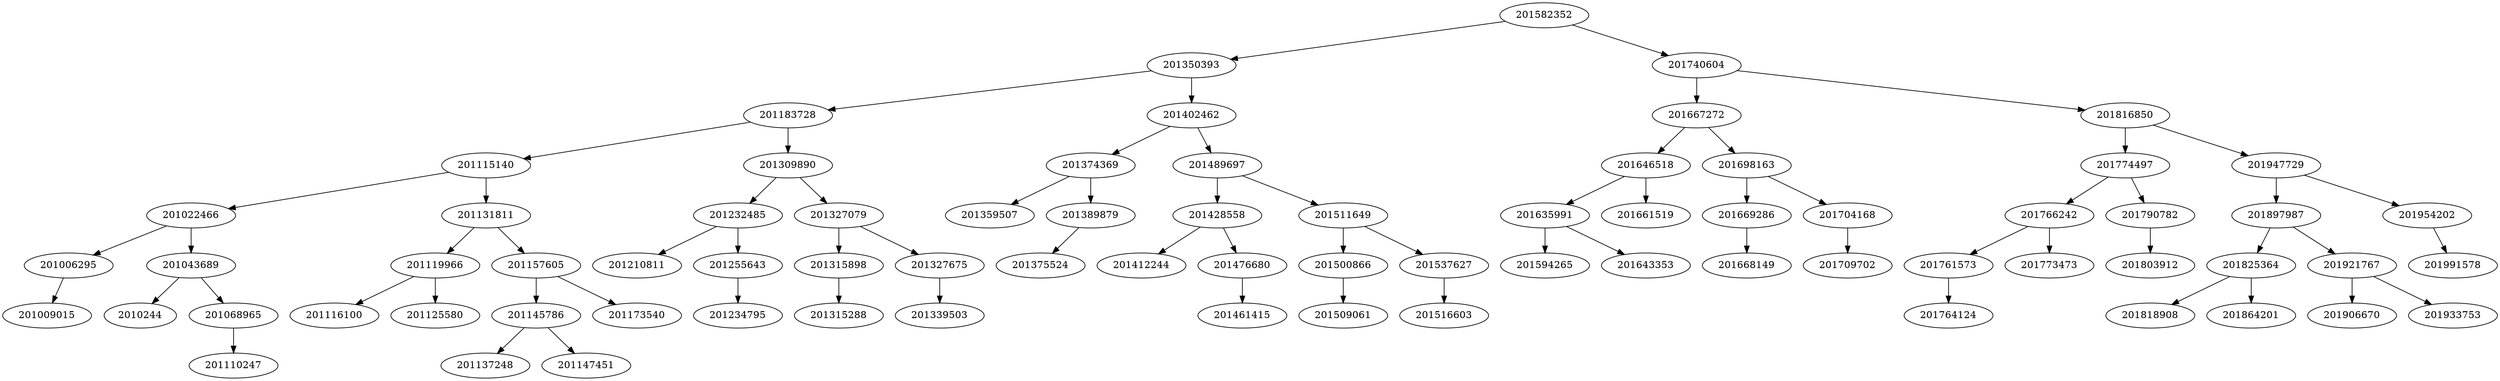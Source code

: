 digraph arbol {
n201582352[label= "201582352"];
n201350393[label= "201350393"];
n201183728[label= "201183728"];
n201115140[label= "201115140"];
n201022466[label= "201022466"];
n201006295[label= "201006295"];
n201009015[label= "201009015"];
n201043689[label= "201043689"];
n2010244[label= "2010244"];
n201068965[label= "201068965"];
n201110247[label= "201110247"];
n201131811[label= "201131811"];
n201119966[label= "201119966"];
n201116100[label= "201116100"];
n201125580[label= "201125580"];
n201157605[label= "201157605"];
n201145786[label= "201145786"];
n201137248[label= "201137248"];
n201147451[label= "201147451"];
n201173540[label= "201173540"];
n201309890[label= "201309890"];
n201232485[label= "201232485"];
n201210811[label= "201210811"];
n201255643[label= "201255643"];
n201234795[label= "201234795"];
n201327079[label= "201327079"];
n201315898[label= "201315898"];
n201315288[label= "201315288"];
n201327675[label= "201327675"];
n201339503[label= "201339503"];
n201402462[label= "201402462"];
n201374369[label= "201374369"];
n201359507[label= "201359507"];
n201389879[label= "201389879"];
n201375524[label= "201375524"];
n201489697[label= "201489697"];
n201428558[label= "201428558"];
n201412244[label= "201412244"];
n201476680[label= "201476680"];
n201461415[label= "201461415"];
n201511649[label= "201511649"];
n201500866[label= "201500866"];
n201509061[label= "201509061"];
n201537627[label= "201537627"];
n201516603[label= "201516603"];
n201740604[label= "201740604"];
n201667272[label= "201667272"];
n201646518[label= "201646518"];
n201635991[label= "201635991"];
n201594265[label= "201594265"];
n201643353[label= "201643353"];
n201661519[label= "201661519"];
n201698163[label= "201698163"];
n201669286[label= "201669286"];
n201668149[label= "201668149"];
n201704168[label= "201704168"];
n201709702[label= "201709702"];
n201816850[label= "201816850"];
n201774497[label= "201774497"];
n201766242[label= "201766242"];
n201761573[label= "201761573"];
n201764124[label= "201764124"];
n201773473[label= "201773473"];
n201790782[label= "201790782"];
n201803912[label= "201803912"];
n201947729[label= "201947729"];
n201897987[label= "201897987"];
n201825364[label= "201825364"];
n201818908[label= "201818908"];
n201864201[label= "201864201"];
n201921767[label= "201921767"];
n201906670[label= "201906670"];
n201933753[label= "201933753"];
n201954202[label= "201954202"];
n201991578[label= "201991578"];

n201582352 -> n201350393
n201582352 -> n201740604
n201350393 -> n201183728
n201350393 -> n201402462
n201183728 -> n201115140
n201183728 -> n201309890
n201115140 -> n201022466
n201115140 -> n201131811
n201022466 -> n201006295
n201022466 -> n201043689
n201006295 -> n201009015
n201043689 -> n2010244
n201043689 -> n201068965
n201068965 -> n201110247
n201131811 -> n201119966
n201131811 -> n201157605
n201119966 -> n201116100
n201119966 -> n201125580
n201157605 -> n201145786
n201157605 -> n201173540
n201145786 -> n201137248
n201145786 -> n201147451
n201309890 -> n201232485
n201309890 -> n201327079
n201232485 -> n201210811
n201232485 -> n201255643
n201255643 -> n201234795
n201327079 -> n201315898
n201327079 -> n201327675
n201315898 -> n201315288
n201327675 -> n201339503
n201402462 -> n201374369
n201402462 -> n201489697
n201374369 -> n201359507
n201374369 -> n201389879
n201389879 -> n201375524
n201489697 -> n201428558
n201489697 -> n201511649
n201428558 -> n201412244
n201428558 -> n201476680
n201476680 -> n201461415
n201511649 -> n201500866
n201511649 -> n201537627
n201500866 -> n201509061
n201537627 -> n201516603
n201740604 -> n201667272
n201740604 -> n201816850
n201667272 -> n201646518
n201667272 -> n201698163
n201646518 -> n201635991
n201646518 -> n201661519
n201635991 -> n201594265
n201635991 -> n201643353
n201698163 -> n201669286
n201698163 -> n201704168
n201669286 -> n201668149
n201704168 -> n201709702
n201816850 -> n201774497
n201816850 -> n201947729
n201774497 -> n201766242
n201774497 -> n201790782
n201766242 -> n201761573
n201766242 -> n201773473
n201761573 -> n201764124
n201790782 -> n201803912
n201947729 -> n201897987
n201947729 -> n201954202
n201897987 -> n201825364
n201897987 -> n201921767
n201825364 -> n201818908
n201825364 -> n201864201
n201921767 -> n201906670
n201921767 -> n201933753
n201954202 -> n201991578
}